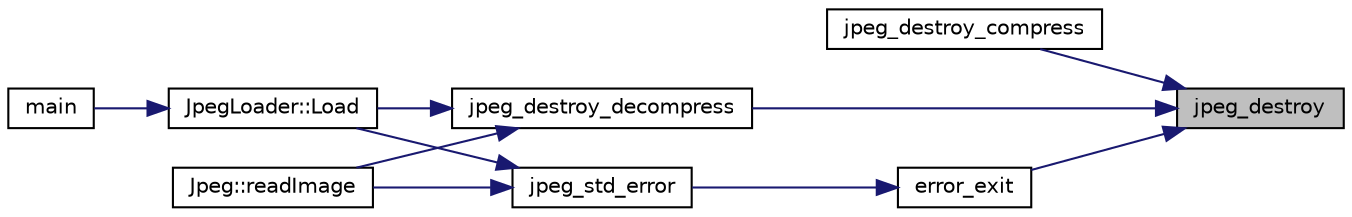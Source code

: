digraph "jpeg_destroy"
{
 // LATEX_PDF_SIZE
  bgcolor="transparent";
  edge [fontname="Helvetica",fontsize="10",labelfontname="Helvetica",labelfontsize="10"];
  node [fontname="Helvetica",fontsize="10",shape=record];
  rankdir="RL";
  Node39 [label="jpeg_destroy",height=0.2,width=0.4,color="black", fillcolor="grey75", style="filled", fontcolor="black",tooltip=" "];
  Node39 -> Node40 [dir="back",color="midnightblue",fontsize="10",style="solid"];
  Node40 [label="jpeg_destroy_compress",height=0.2,width=0.4,color="black",URL="$jcapimin_8c.html#a38e6768b3fe04a9b95091d3c1b5fc5b3",tooltip=" "];
  Node39 -> Node41 [dir="back",color="midnightblue",fontsize="10",style="solid"];
  Node41 [label="jpeg_destroy_decompress",height=0.2,width=0.4,color="black",URL="$jdapimin_8c.html#a5316489bc33f1996f960cbeccaf69f22",tooltip=" "];
  Node41 -> Node42 [dir="back",color="midnightblue",fontsize="10",style="solid"];
  Node42 [label="JpegLoader::Load",height=0.2,width=0.4,color="black",URL="$classJpegLoader.html#a094609a59107dfbd1cca84fa2467c926",tooltip=" "];
  Node42 -> Node43 [dir="back",color="midnightblue",fontsize="10",style="solid"];
  Node43 [label="main",height=0.2,width=0.4,color="black",URL="$misc_2Libjpeg_2main_8cpp.html#a0ddf1224851353fc92bfbff6f499fa97",tooltip=" "];
  Node41 -> Node44 [dir="back",color="midnightblue",fontsize="10",style="solid"];
  Node44 [label="Jpeg::readImage",height=0.2,width=0.4,color="black",URL="$classJpeg.html#a80db9e22efc544e32145b6743b2b407c",tooltip=" "];
  Node39 -> Node45 [dir="back",color="midnightblue",fontsize="10",style="solid"];
  Node45 [label="error_exit",height=0.2,width=0.4,color="black",URL="$jerror_8c.html#ac6efeb7cb80ae59d9ccdf1a16e20b2ff",tooltip=" "];
  Node45 -> Node46 [dir="back",color="midnightblue",fontsize="10",style="solid"];
  Node46 [label="jpeg_std_error",height=0.2,width=0.4,color="black",URL="$jerror_8c.html#aaadd0c536abf0e0c2d165ce2d727d9e8",tooltip=" "];
  Node46 -> Node42 [dir="back",color="midnightblue",fontsize="10",style="solid"];
  Node46 -> Node44 [dir="back",color="midnightblue",fontsize="10",style="solid"];
}
